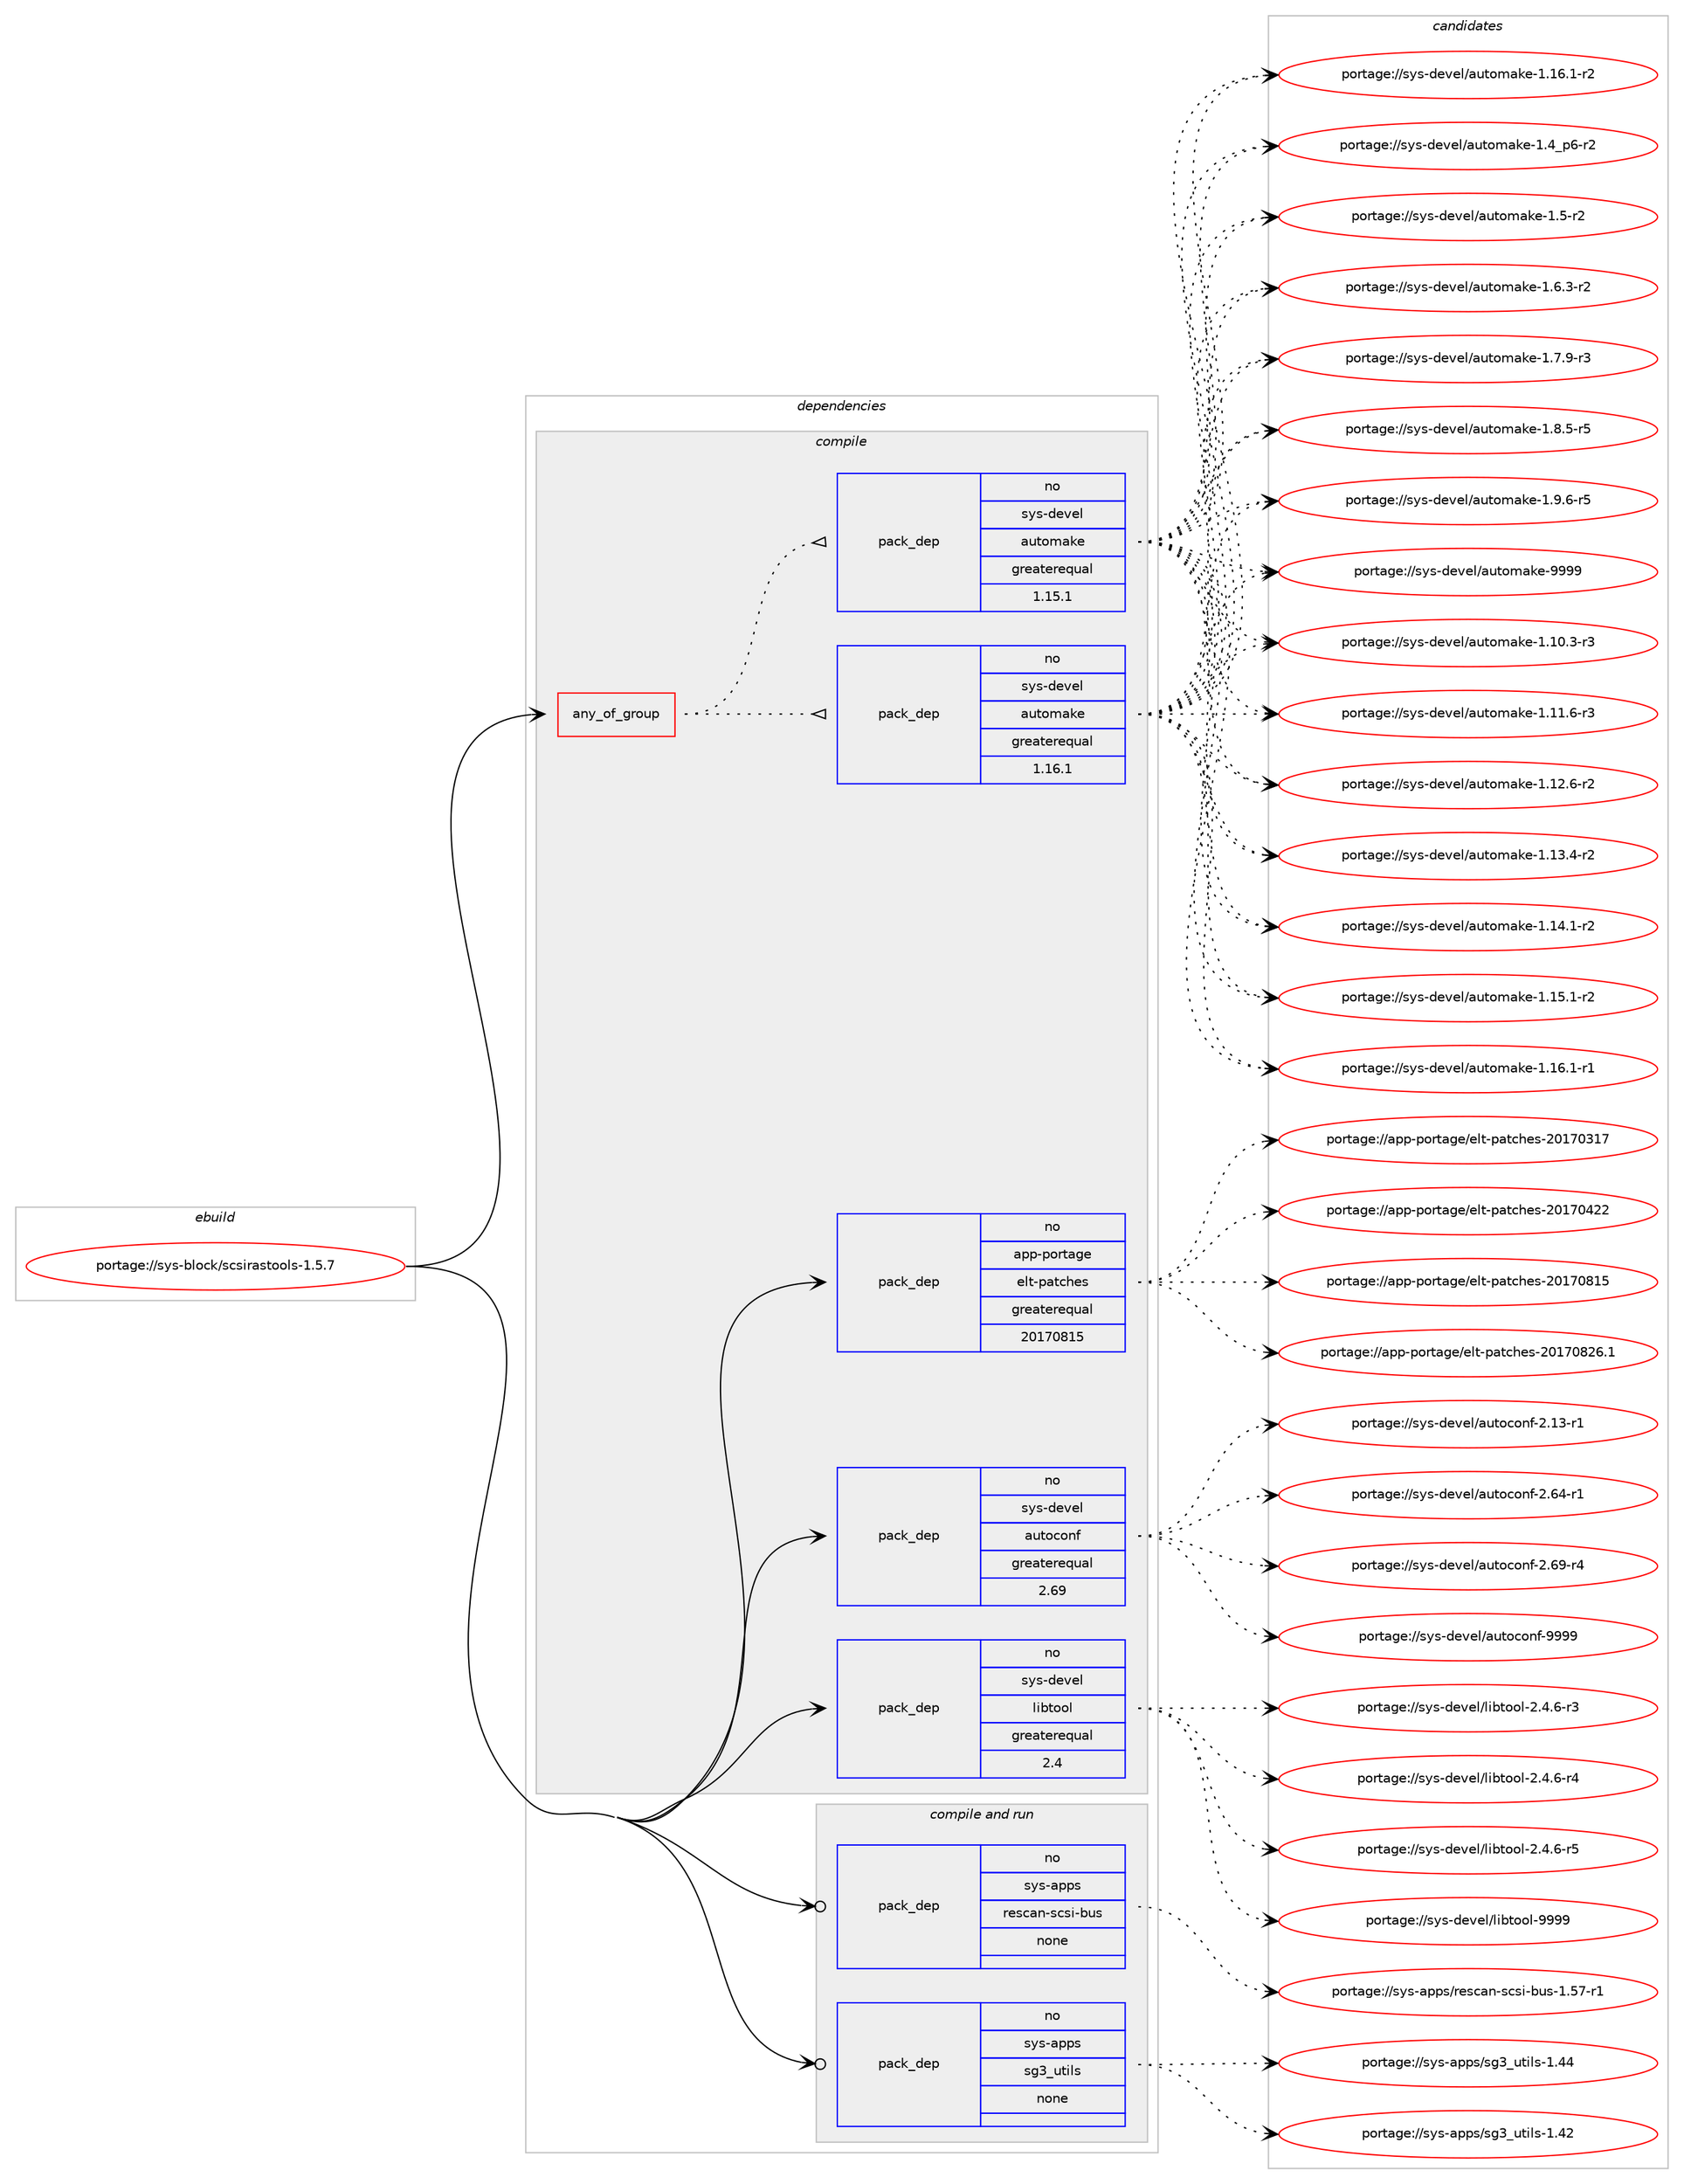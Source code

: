 digraph prolog {

# *************
# Graph options
# *************

newrank=true;
concentrate=true;
compound=true;
graph [rankdir=LR,fontname=Helvetica,fontsize=10,ranksep=1.5];#, ranksep=2.5, nodesep=0.2];
edge  [arrowhead=vee];
node  [fontname=Helvetica,fontsize=10];

# **********
# The ebuild
# **********

subgraph cluster_leftcol {
color=gray;
rank=same;
label=<<i>ebuild</i>>;
id [label="portage://sys-block/scsirastools-1.5.7", color=red, width=4, href="../sys-block/scsirastools-1.5.7.svg"];
}

# ****************
# The dependencies
# ****************

subgraph cluster_midcol {
color=gray;
label=<<i>dependencies</i>>;
subgraph cluster_compile {
fillcolor="#eeeeee";
style=filled;
label=<<i>compile</i>>;
subgraph any6715 {
dependency414630 [label=<<TABLE BORDER="0" CELLBORDER="1" CELLSPACING="0" CELLPADDING="4"><TR><TD CELLPADDING="10">any_of_group</TD></TR></TABLE>>, shape=none, color=red];subgraph pack306811 {
dependency414631 [label=<<TABLE BORDER="0" CELLBORDER="1" CELLSPACING="0" CELLPADDING="4" WIDTH="220"><TR><TD ROWSPAN="6" CELLPADDING="30">pack_dep</TD></TR><TR><TD WIDTH="110">no</TD></TR><TR><TD>sys-devel</TD></TR><TR><TD>automake</TD></TR><TR><TD>greaterequal</TD></TR><TR><TD>1.16.1</TD></TR></TABLE>>, shape=none, color=blue];
}
dependency414630:e -> dependency414631:w [weight=20,style="dotted",arrowhead="oinv"];
subgraph pack306812 {
dependency414632 [label=<<TABLE BORDER="0" CELLBORDER="1" CELLSPACING="0" CELLPADDING="4" WIDTH="220"><TR><TD ROWSPAN="6" CELLPADDING="30">pack_dep</TD></TR><TR><TD WIDTH="110">no</TD></TR><TR><TD>sys-devel</TD></TR><TR><TD>automake</TD></TR><TR><TD>greaterequal</TD></TR><TR><TD>1.15.1</TD></TR></TABLE>>, shape=none, color=blue];
}
dependency414630:e -> dependency414632:w [weight=20,style="dotted",arrowhead="oinv"];
}
id:e -> dependency414630:w [weight=20,style="solid",arrowhead="vee"];
subgraph pack306813 {
dependency414633 [label=<<TABLE BORDER="0" CELLBORDER="1" CELLSPACING="0" CELLPADDING="4" WIDTH="220"><TR><TD ROWSPAN="6" CELLPADDING="30">pack_dep</TD></TR><TR><TD WIDTH="110">no</TD></TR><TR><TD>app-portage</TD></TR><TR><TD>elt-patches</TD></TR><TR><TD>greaterequal</TD></TR><TR><TD>20170815</TD></TR></TABLE>>, shape=none, color=blue];
}
id:e -> dependency414633:w [weight=20,style="solid",arrowhead="vee"];
subgraph pack306814 {
dependency414634 [label=<<TABLE BORDER="0" CELLBORDER="1" CELLSPACING="0" CELLPADDING="4" WIDTH="220"><TR><TD ROWSPAN="6" CELLPADDING="30">pack_dep</TD></TR><TR><TD WIDTH="110">no</TD></TR><TR><TD>sys-devel</TD></TR><TR><TD>autoconf</TD></TR><TR><TD>greaterequal</TD></TR><TR><TD>2.69</TD></TR></TABLE>>, shape=none, color=blue];
}
id:e -> dependency414634:w [weight=20,style="solid",arrowhead="vee"];
subgraph pack306815 {
dependency414635 [label=<<TABLE BORDER="0" CELLBORDER="1" CELLSPACING="0" CELLPADDING="4" WIDTH="220"><TR><TD ROWSPAN="6" CELLPADDING="30">pack_dep</TD></TR><TR><TD WIDTH="110">no</TD></TR><TR><TD>sys-devel</TD></TR><TR><TD>libtool</TD></TR><TR><TD>greaterequal</TD></TR><TR><TD>2.4</TD></TR></TABLE>>, shape=none, color=blue];
}
id:e -> dependency414635:w [weight=20,style="solid",arrowhead="vee"];
}
subgraph cluster_compileandrun {
fillcolor="#eeeeee";
style=filled;
label=<<i>compile and run</i>>;
subgraph pack306816 {
dependency414636 [label=<<TABLE BORDER="0" CELLBORDER="1" CELLSPACING="0" CELLPADDING="4" WIDTH="220"><TR><TD ROWSPAN="6" CELLPADDING="30">pack_dep</TD></TR><TR><TD WIDTH="110">no</TD></TR><TR><TD>sys-apps</TD></TR><TR><TD>rescan-scsi-bus</TD></TR><TR><TD>none</TD></TR><TR><TD></TD></TR></TABLE>>, shape=none, color=blue];
}
id:e -> dependency414636:w [weight=20,style="solid",arrowhead="odotvee"];
subgraph pack306817 {
dependency414637 [label=<<TABLE BORDER="0" CELLBORDER="1" CELLSPACING="0" CELLPADDING="4" WIDTH="220"><TR><TD ROWSPAN="6" CELLPADDING="30">pack_dep</TD></TR><TR><TD WIDTH="110">no</TD></TR><TR><TD>sys-apps</TD></TR><TR><TD>sg3_utils</TD></TR><TR><TD>none</TD></TR><TR><TD></TD></TR></TABLE>>, shape=none, color=blue];
}
id:e -> dependency414637:w [weight=20,style="solid",arrowhead="odotvee"];
}
subgraph cluster_run {
fillcolor="#eeeeee";
style=filled;
label=<<i>run</i>>;
}
}

# **************
# The candidates
# **************

subgraph cluster_choices {
rank=same;
color=gray;
label=<<i>candidates</i>>;

subgraph choice306811 {
color=black;
nodesep=1;
choiceportage11512111545100101118101108479711711611110997107101454946494846514511451 [label="portage://sys-devel/automake-1.10.3-r3", color=red, width=4,href="../sys-devel/automake-1.10.3-r3.svg"];
choiceportage11512111545100101118101108479711711611110997107101454946494946544511451 [label="portage://sys-devel/automake-1.11.6-r3", color=red, width=4,href="../sys-devel/automake-1.11.6-r3.svg"];
choiceportage11512111545100101118101108479711711611110997107101454946495046544511450 [label="portage://sys-devel/automake-1.12.6-r2", color=red, width=4,href="../sys-devel/automake-1.12.6-r2.svg"];
choiceportage11512111545100101118101108479711711611110997107101454946495146524511450 [label="portage://sys-devel/automake-1.13.4-r2", color=red, width=4,href="../sys-devel/automake-1.13.4-r2.svg"];
choiceportage11512111545100101118101108479711711611110997107101454946495246494511450 [label="portage://sys-devel/automake-1.14.1-r2", color=red, width=4,href="../sys-devel/automake-1.14.1-r2.svg"];
choiceportage11512111545100101118101108479711711611110997107101454946495346494511450 [label="portage://sys-devel/automake-1.15.1-r2", color=red, width=4,href="../sys-devel/automake-1.15.1-r2.svg"];
choiceportage11512111545100101118101108479711711611110997107101454946495446494511449 [label="portage://sys-devel/automake-1.16.1-r1", color=red, width=4,href="../sys-devel/automake-1.16.1-r1.svg"];
choiceportage11512111545100101118101108479711711611110997107101454946495446494511450 [label="portage://sys-devel/automake-1.16.1-r2", color=red, width=4,href="../sys-devel/automake-1.16.1-r2.svg"];
choiceportage115121115451001011181011084797117116111109971071014549465295112544511450 [label="portage://sys-devel/automake-1.4_p6-r2", color=red, width=4,href="../sys-devel/automake-1.4_p6-r2.svg"];
choiceportage11512111545100101118101108479711711611110997107101454946534511450 [label="portage://sys-devel/automake-1.5-r2", color=red, width=4,href="../sys-devel/automake-1.5-r2.svg"];
choiceportage115121115451001011181011084797117116111109971071014549465446514511450 [label="portage://sys-devel/automake-1.6.3-r2", color=red, width=4,href="../sys-devel/automake-1.6.3-r2.svg"];
choiceportage115121115451001011181011084797117116111109971071014549465546574511451 [label="portage://sys-devel/automake-1.7.9-r3", color=red, width=4,href="../sys-devel/automake-1.7.9-r3.svg"];
choiceportage115121115451001011181011084797117116111109971071014549465646534511453 [label="portage://sys-devel/automake-1.8.5-r5", color=red, width=4,href="../sys-devel/automake-1.8.5-r5.svg"];
choiceportage115121115451001011181011084797117116111109971071014549465746544511453 [label="portage://sys-devel/automake-1.9.6-r5", color=red, width=4,href="../sys-devel/automake-1.9.6-r5.svg"];
choiceportage115121115451001011181011084797117116111109971071014557575757 [label="portage://sys-devel/automake-9999", color=red, width=4,href="../sys-devel/automake-9999.svg"];
dependency414631:e -> choiceportage11512111545100101118101108479711711611110997107101454946494846514511451:w [style=dotted,weight="100"];
dependency414631:e -> choiceportage11512111545100101118101108479711711611110997107101454946494946544511451:w [style=dotted,weight="100"];
dependency414631:e -> choiceportage11512111545100101118101108479711711611110997107101454946495046544511450:w [style=dotted,weight="100"];
dependency414631:e -> choiceportage11512111545100101118101108479711711611110997107101454946495146524511450:w [style=dotted,weight="100"];
dependency414631:e -> choiceportage11512111545100101118101108479711711611110997107101454946495246494511450:w [style=dotted,weight="100"];
dependency414631:e -> choiceportage11512111545100101118101108479711711611110997107101454946495346494511450:w [style=dotted,weight="100"];
dependency414631:e -> choiceportage11512111545100101118101108479711711611110997107101454946495446494511449:w [style=dotted,weight="100"];
dependency414631:e -> choiceportage11512111545100101118101108479711711611110997107101454946495446494511450:w [style=dotted,weight="100"];
dependency414631:e -> choiceportage115121115451001011181011084797117116111109971071014549465295112544511450:w [style=dotted,weight="100"];
dependency414631:e -> choiceportage11512111545100101118101108479711711611110997107101454946534511450:w [style=dotted,weight="100"];
dependency414631:e -> choiceportage115121115451001011181011084797117116111109971071014549465446514511450:w [style=dotted,weight="100"];
dependency414631:e -> choiceportage115121115451001011181011084797117116111109971071014549465546574511451:w [style=dotted,weight="100"];
dependency414631:e -> choiceportage115121115451001011181011084797117116111109971071014549465646534511453:w [style=dotted,weight="100"];
dependency414631:e -> choiceportage115121115451001011181011084797117116111109971071014549465746544511453:w [style=dotted,weight="100"];
dependency414631:e -> choiceportage115121115451001011181011084797117116111109971071014557575757:w [style=dotted,weight="100"];
}
subgraph choice306812 {
color=black;
nodesep=1;
choiceportage11512111545100101118101108479711711611110997107101454946494846514511451 [label="portage://sys-devel/automake-1.10.3-r3", color=red, width=4,href="../sys-devel/automake-1.10.3-r3.svg"];
choiceportage11512111545100101118101108479711711611110997107101454946494946544511451 [label="portage://sys-devel/automake-1.11.6-r3", color=red, width=4,href="../sys-devel/automake-1.11.6-r3.svg"];
choiceportage11512111545100101118101108479711711611110997107101454946495046544511450 [label="portage://sys-devel/automake-1.12.6-r2", color=red, width=4,href="../sys-devel/automake-1.12.6-r2.svg"];
choiceportage11512111545100101118101108479711711611110997107101454946495146524511450 [label="portage://sys-devel/automake-1.13.4-r2", color=red, width=4,href="../sys-devel/automake-1.13.4-r2.svg"];
choiceportage11512111545100101118101108479711711611110997107101454946495246494511450 [label="portage://sys-devel/automake-1.14.1-r2", color=red, width=4,href="../sys-devel/automake-1.14.1-r2.svg"];
choiceportage11512111545100101118101108479711711611110997107101454946495346494511450 [label="portage://sys-devel/automake-1.15.1-r2", color=red, width=4,href="../sys-devel/automake-1.15.1-r2.svg"];
choiceportage11512111545100101118101108479711711611110997107101454946495446494511449 [label="portage://sys-devel/automake-1.16.1-r1", color=red, width=4,href="../sys-devel/automake-1.16.1-r1.svg"];
choiceportage11512111545100101118101108479711711611110997107101454946495446494511450 [label="portage://sys-devel/automake-1.16.1-r2", color=red, width=4,href="../sys-devel/automake-1.16.1-r2.svg"];
choiceportage115121115451001011181011084797117116111109971071014549465295112544511450 [label="portage://sys-devel/automake-1.4_p6-r2", color=red, width=4,href="../sys-devel/automake-1.4_p6-r2.svg"];
choiceportage11512111545100101118101108479711711611110997107101454946534511450 [label="portage://sys-devel/automake-1.5-r2", color=red, width=4,href="../sys-devel/automake-1.5-r2.svg"];
choiceportage115121115451001011181011084797117116111109971071014549465446514511450 [label="portage://sys-devel/automake-1.6.3-r2", color=red, width=4,href="../sys-devel/automake-1.6.3-r2.svg"];
choiceportage115121115451001011181011084797117116111109971071014549465546574511451 [label="portage://sys-devel/automake-1.7.9-r3", color=red, width=4,href="../sys-devel/automake-1.7.9-r3.svg"];
choiceportage115121115451001011181011084797117116111109971071014549465646534511453 [label="portage://sys-devel/automake-1.8.5-r5", color=red, width=4,href="../sys-devel/automake-1.8.5-r5.svg"];
choiceportage115121115451001011181011084797117116111109971071014549465746544511453 [label="portage://sys-devel/automake-1.9.6-r5", color=red, width=4,href="../sys-devel/automake-1.9.6-r5.svg"];
choiceportage115121115451001011181011084797117116111109971071014557575757 [label="portage://sys-devel/automake-9999", color=red, width=4,href="../sys-devel/automake-9999.svg"];
dependency414632:e -> choiceportage11512111545100101118101108479711711611110997107101454946494846514511451:w [style=dotted,weight="100"];
dependency414632:e -> choiceportage11512111545100101118101108479711711611110997107101454946494946544511451:w [style=dotted,weight="100"];
dependency414632:e -> choiceportage11512111545100101118101108479711711611110997107101454946495046544511450:w [style=dotted,weight="100"];
dependency414632:e -> choiceportage11512111545100101118101108479711711611110997107101454946495146524511450:w [style=dotted,weight="100"];
dependency414632:e -> choiceportage11512111545100101118101108479711711611110997107101454946495246494511450:w [style=dotted,weight="100"];
dependency414632:e -> choiceportage11512111545100101118101108479711711611110997107101454946495346494511450:w [style=dotted,weight="100"];
dependency414632:e -> choiceportage11512111545100101118101108479711711611110997107101454946495446494511449:w [style=dotted,weight="100"];
dependency414632:e -> choiceportage11512111545100101118101108479711711611110997107101454946495446494511450:w [style=dotted,weight="100"];
dependency414632:e -> choiceportage115121115451001011181011084797117116111109971071014549465295112544511450:w [style=dotted,weight="100"];
dependency414632:e -> choiceportage11512111545100101118101108479711711611110997107101454946534511450:w [style=dotted,weight="100"];
dependency414632:e -> choiceportage115121115451001011181011084797117116111109971071014549465446514511450:w [style=dotted,weight="100"];
dependency414632:e -> choiceportage115121115451001011181011084797117116111109971071014549465546574511451:w [style=dotted,weight="100"];
dependency414632:e -> choiceportage115121115451001011181011084797117116111109971071014549465646534511453:w [style=dotted,weight="100"];
dependency414632:e -> choiceportage115121115451001011181011084797117116111109971071014549465746544511453:w [style=dotted,weight="100"];
dependency414632:e -> choiceportage115121115451001011181011084797117116111109971071014557575757:w [style=dotted,weight="100"];
}
subgraph choice306813 {
color=black;
nodesep=1;
choiceportage97112112451121111141169710310147101108116451129711699104101115455048495548514955 [label="portage://app-portage/elt-patches-20170317", color=red, width=4,href="../app-portage/elt-patches-20170317.svg"];
choiceportage97112112451121111141169710310147101108116451129711699104101115455048495548525050 [label="portage://app-portage/elt-patches-20170422", color=red, width=4,href="../app-portage/elt-patches-20170422.svg"];
choiceportage97112112451121111141169710310147101108116451129711699104101115455048495548564953 [label="portage://app-portage/elt-patches-20170815", color=red, width=4,href="../app-portage/elt-patches-20170815.svg"];
choiceportage971121124511211111411697103101471011081164511297116991041011154550484955485650544649 [label="portage://app-portage/elt-patches-20170826.1", color=red, width=4,href="../app-portage/elt-patches-20170826.1.svg"];
dependency414633:e -> choiceportage97112112451121111141169710310147101108116451129711699104101115455048495548514955:w [style=dotted,weight="100"];
dependency414633:e -> choiceportage97112112451121111141169710310147101108116451129711699104101115455048495548525050:w [style=dotted,weight="100"];
dependency414633:e -> choiceportage97112112451121111141169710310147101108116451129711699104101115455048495548564953:w [style=dotted,weight="100"];
dependency414633:e -> choiceportage971121124511211111411697103101471011081164511297116991041011154550484955485650544649:w [style=dotted,weight="100"];
}
subgraph choice306814 {
color=black;
nodesep=1;
choiceportage1151211154510010111810110847971171161119911111010245504649514511449 [label="portage://sys-devel/autoconf-2.13-r1", color=red, width=4,href="../sys-devel/autoconf-2.13-r1.svg"];
choiceportage1151211154510010111810110847971171161119911111010245504654524511449 [label="portage://sys-devel/autoconf-2.64-r1", color=red, width=4,href="../sys-devel/autoconf-2.64-r1.svg"];
choiceportage1151211154510010111810110847971171161119911111010245504654574511452 [label="portage://sys-devel/autoconf-2.69-r4", color=red, width=4,href="../sys-devel/autoconf-2.69-r4.svg"];
choiceportage115121115451001011181011084797117116111991111101024557575757 [label="portage://sys-devel/autoconf-9999", color=red, width=4,href="../sys-devel/autoconf-9999.svg"];
dependency414634:e -> choiceportage1151211154510010111810110847971171161119911111010245504649514511449:w [style=dotted,weight="100"];
dependency414634:e -> choiceportage1151211154510010111810110847971171161119911111010245504654524511449:w [style=dotted,weight="100"];
dependency414634:e -> choiceportage1151211154510010111810110847971171161119911111010245504654574511452:w [style=dotted,weight="100"];
dependency414634:e -> choiceportage115121115451001011181011084797117116111991111101024557575757:w [style=dotted,weight="100"];
}
subgraph choice306815 {
color=black;
nodesep=1;
choiceportage1151211154510010111810110847108105981161111111084550465246544511451 [label="portage://sys-devel/libtool-2.4.6-r3", color=red, width=4,href="../sys-devel/libtool-2.4.6-r3.svg"];
choiceportage1151211154510010111810110847108105981161111111084550465246544511452 [label="portage://sys-devel/libtool-2.4.6-r4", color=red, width=4,href="../sys-devel/libtool-2.4.6-r4.svg"];
choiceportage1151211154510010111810110847108105981161111111084550465246544511453 [label="portage://sys-devel/libtool-2.4.6-r5", color=red, width=4,href="../sys-devel/libtool-2.4.6-r5.svg"];
choiceportage1151211154510010111810110847108105981161111111084557575757 [label="portage://sys-devel/libtool-9999", color=red, width=4,href="../sys-devel/libtool-9999.svg"];
dependency414635:e -> choiceportage1151211154510010111810110847108105981161111111084550465246544511451:w [style=dotted,weight="100"];
dependency414635:e -> choiceportage1151211154510010111810110847108105981161111111084550465246544511452:w [style=dotted,weight="100"];
dependency414635:e -> choiceportage1151211154510010111810110847108105981161111111084550465246544511453:w [style=dotted,weight="100"];
dependency414635:e -> choiceportage1151211154510010111810110847108105981161111111084557575757:w [style=dotted,weight="100"];
}
subgraph choice306816 {
color=black;
nodesep=1;
choiceportage11512111545971121121154711410111599971104511599115105459811711545494653554511449 [label="portage://sys-apps/rescan-scsi-bus-1.57-r1", color=red, width=4,href="../sys-apps/rescan-scsi-bus-1.57-r1.svg"];
dependency414636:e -> choiceportage11512111545971121121154711410111599971104511599115105459811711545494653554511449:w [style=dotted,weight="100"];
}
subgraph choice306817 {
color=black;
nodesep=1;
choiceportage11512111545971121121154711510351951171161051081154549465250 [label="portage://sys-apps/sg3_utils-1.42", color=red, width=4,href="../sys-apps/sg3_utils-1.42.svg"];
choiceportage11512111545971121121154711510351951171161051081154549465252 [label="portage://sys-apps/sg3_utils-1.44", color=red, width=4,href="../sys-apps/sg3_utils-1.44.svg"];
dependency414637:e -> choiceportage11512111545971121121154711510351951171161051081154549465250:w [style=dotted,weight="100"];
dependency414637:e -> choiceportage11512111545971121121154711510351951171161051081154549465252:w [style=dotted,weight="100"];
}
}

}
